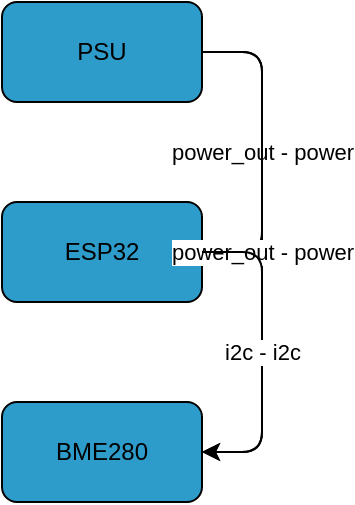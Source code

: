 <mxGraphModel dx="1190" dy="757" grid="1" gridSize="10" guides="1" tooltips="1" connect="1" arrows="1" fold="1" page="1" pageScale="1" pageWidth="850" pageHeight="1100" background="#ffffff">
  <root>
    <mxCell id="0"/>
    <mxCell id="1" parent="0"/>
    <mxCell id="e73a11dc-eaaa-4b05-abdf-63c44e5bea5e" value="PSU" style="rounded=1;shape=rectangle;whiteSpace=wrap;html=1;fillColor=#2E9CCA;" vertex="1" parent="1">
      <mxGeometry x="200" y="100" width="100" height="50" as="geometry"/>
    </mxCell>
    <mxCell id="8f70b612-f9df-4027-b2fa-12976d96fde2" value="ESP32" style="rounded=1;shape=rectangle;whiteSpace=wrap;html=1;fillColor=#2E9CCA;" vertex="1" parent="1">
      <mxGeometry x="200" y="200" width="100" height="50" as="geometry"/>
    </mxCell>
    <mxCell id="06935e71-a559-48c6-b3d8-f4c1a05cabac" value="BME280" style="rounded=1;shape=rectangle;whiteSpace=wrap;html=1;fillColor=#2E9CCA;" vertex="1" parent="1">
      <mxGeometry x="200" y="300" width="100" height="50" as="geometry"/>
    </mxCell>
    <mxCell style="edgeStyle=entityRelationEdgeStyle;rounded=1;orthogonalLoop=1;jettySize=auto;html=1;strokeColor=#000000;" value="power_out - power" edge="1" parent="1" source="e73a11dc-eaaa-4b05-abdf-63c44e5bea5e" target="8f70b612-f9df-4027-b2fa-12976d96fde2">
      <mxGeometry relative="1" as="geometry"/>
    </mxCell>
    <mxCell style="edgeStyle=entityRelationEdgeStyle;rounded=1;orthogonalLoop=1;jettySize=auto;html=1;strokeColor=#000000;" value="power_out - power" edge="1" parent="1" source="e73a11dc-eaaa-4b05-abdf-63c44e5bea5e" target="06935e71-a559-48c6-b3d8-f4c1a05cabac">
      <mxGeometry relative="1" as="geometry"/>
    </mxCell>
    <mxCell style="edgeStyle=entityRelationEdgeStyle;rounded=1;orthogonalLoop=1;jettySize=auto;html=1;strokeColor=#000000;" value="i2c - i2c" edge="1" parent="1" source="8f70b612-f9df-4027-b2fa-12976d96fde2" target="06935e71-a559-48c6-b3d8-f4c1a05cabac">
      <mxGeometry relative="1" as="geometry"/>
    </mxCell>
  </root>
</mxGraphModel>
